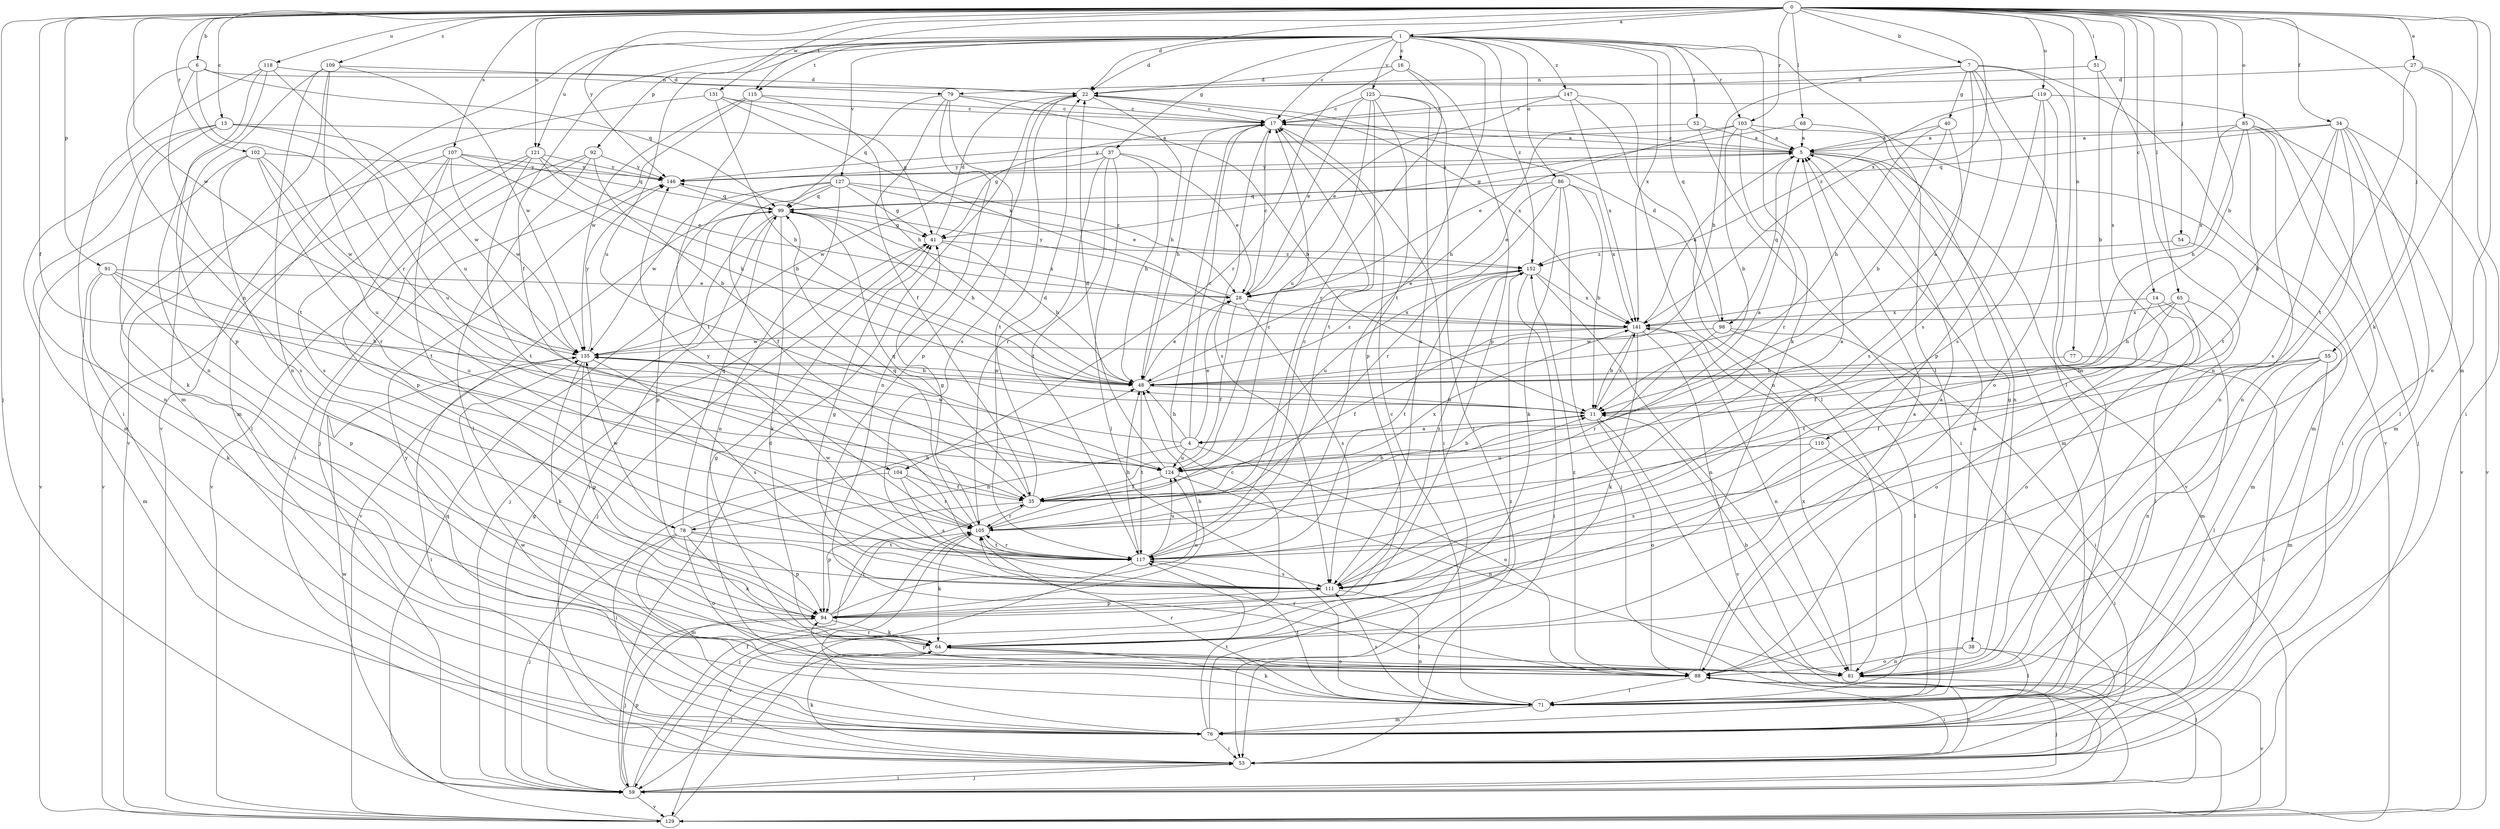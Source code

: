 strict digraph  {
0;
1;
4;
5;
6;
7;
11;
13;
14;
16;
17;
22;
27;
28;
34;
35;
37;
38;
40;
41;
48;
51;
52;
53;
54;
55;
59;
64;
65;
68;
71;
76;
77;
78;
79;
81;
85;
86;
88;
91;
92;
94;
98;
99;
102;
103;
104;
105;
107;
109;
110;
111;
115;
117;
118;
119;
121;
124;
125;
127;
129;
131;
135;
141;
146;
147;
152;
0 -> 1  [label=a];
0 -> 6  [label=b];
0 -> 7  [label=b];
0 -> 11  [label=b];
0 -> 13  [label=c];
0 -> 14  [label=c];
0 -> 22  [label=d];
0 -> 27  [label=e];
0 -> 34  [label=f];
0 -> 35  [label=f];
0 -> 51  [label=i];
0 -> 54  [label=j];
0 -> 55  [label=j];
0 -> 59  [label=j];
0 -> 64  [label=k];
0 -> 65  [label=l];
0 -> 68  [label=l];
0 -> 76  [label=m];
0 -> 77  [label=n];
0 -> 85  [label=o];
0 -> 91  [label=p];
0 -> 102  [label=r];
0 -> 103  [label=r];
0 -> 107  [label=s];
0 -> 109  [label=s];
0 -> 110  [label=s];
0 -> 115  [label=t];
0 -> 118  [label=u];
0 -> 119  [label=u];
0 -> 121  [label=u];
0 -> 131  [label=w];
0 -> 135  [label=w];
0 -> 141  [label=x];
0 -> 146  [label=y];
1 -> 16  [label=c];
1 -> 17  [label=c];
1 -> 22  [label=d];
1 -> 35  [label=f];
1 -> 37  [label=g];
1 -> 52  [label=i];
1 -> 64  [label=k];
1 -> 71  [label=l];
1 -> 86  [label=o];
1 -> 92  [label=p];
1 -> 98  [label=q];
1 -> 103  [label=r];
1 -> 115  [label=t];
1 -> 117  [label=t];
1 -> 121  [label=u];
1 -> 124  [label=u];
1 -> 125  [label=v];
1 -> 127  [label=v];
1 -> 129  [label=v];
1 -> 141  [label=x];
1 -> 147  [label=z];
1 -> 152  [label=z];
4 -> 17  [label=c];
4 -> 28  [label=e];
4 -> 48  [label=h];
4 -> 78  [label=n];
4 -> 88  [label=o];
4 -> 124  [label=u];
4 -> 135  [label=w];
5 -> 17  [label=c];
5 -> 38  [label=g];
5 -> 76  [label=m];
5 -> 98  [label=q];
5 -> 129  [label=v];
5 -> 146  [label=y];
6 -> 78  [label=n];
6 -> 79  [label=n];
6 -> 99  [label=q];
6 -> 104  [label=r];
6 -> 117  [label=t];
7 -> 4  [label=a];
7 -> 40  [label=g];
7 -> 48  [label=h];
7 -> 71  [label=l];
7 -> 79  [label=n];
7 -> 81  [label=n];
7 -> 111  [label=s];
7 -> 129  [label=v];
11 -> 4  [label=a];
11 -> 59  [label=j];
11 -> 88  [label=o];
11 -> 141  [label=x];
13 -> 5  [label=a];
13 -> 64  [label=k];
13 -> 76  [label=m];
13 -> 81  [label=n];
13 -> 124  [label=u];
13 -> 135  [label=w];
14 -> 76  [label=m];
14 -> 88  [label=o];
14 -> 117  [label=t];
14 -> 141  [label=x];
16 -> 22  [label=d];
16 -> 94  [label=p];
16 -> 104  [label=r];
16 -> 105  [label=r];
17 -> 5  [label=a];
17 -> 41  [label=g];
17 -> 48  [label=h];
17 -> 53  [label=i];
17 -> 111  [label=s];
22 -> 17  [label=c];
22 -> 48  [label=h];
22 -> 94  [label=p];
22 -> 117  [label=t];
22 -> 141  [label=x];
27 -> 22  [label=d];
27 -> 53  [label=i];
27 -> 88  [label=o];
27 -> 117  [label=t];
28 -> 17  [label=c];
28 -> 35  [label=f];
28 -> 111  [label=s];
28 -> 141  [label=x];
28 -> 146  [label=y];
34 -> 5  [label=a];
34 -> 11  [label=b];
34 -> 71  [label=l];
34 -> 76  [label=m];
34 -> 81  [label=n];
34 -> 99  [label=q];
34 -> 111  [label=s];
34 -> 129  [label=v];
35 -> 11  [label=b];
35 -> 22  [label=d];
35 -> 94  [label=p];
35 -> 99  [label=q];
35 -> 105  [label=r];
35 -> 141  [label=x];
37 -> 28  [label=e];
37 -> 48  [label=h];
37 -> 71  [label=l];
37 -> 105  [label=r];
37 -> 117  [label=t];
37 -> 135  [label=w];
37 -> 146  [label=y];
38 -> 59  [label=j];
38 -> 71  [label=l];
38 -> 81  [label=n];
38 -> 88  [label=o];
40 -> 5  [label=a];
40 -> 11  [label=b];
40 -> 48  [label=h];
40 -> 111  [label=s];
41 -> 22  [label=d];
41 -> 48  [label=h];
41 -> 59  [label=j];
41 -> 152  [label=z];
48 -> 11  [label=b];
48 -> 28  [label=e];
48 -> 117  [label=t];
48 -> 135  [label=w];
48 -> 152  [label=z];
51 -> 11  [label=b];
51 -> 22  [label=d];
51 -> 81  [label=n];
52 -> 5  [label=a];
52 -> 48  [label=h];
52 -> 53  [label=i];
53 -> 59  [label=j];
53 -> 64  [label=k];
53 -> 88  [label=o];
54 -> 76  [label=m];
54 -> 152  [label=z];
55 -> 35  [label=f];
55 -> 48  [label=h];
55 -> 71  [label=l];
55 -> 76  [label=m];
55 -> 81  [label=n];
59 -> 22  [label=d];
59 -> 35  [label=f];
59 -> 41  [label=g];
59 -> 53  [label=i];
59 -> 94  [label=p];
59 -> 129  [label=v];
59 -> 135  [label=w];
64 -> 5  [label=a];
64 -> 59  [label=j];
64 -> 81  [label=n];
64 -> 88  [label=o];
65 -> 35  [label=f];
65 -> 48  [label=h];
65 -> 71  [label=l];
65 -> 88  [label=o];
65 -> 141  [label=x];
68 -> 5  [label=a];
68 -> 41  [label=g];
68 -> 76  [label=m];
71 -> 5  [label=a];
71 -> 17  [label=c];
71 -> 64  [label=k];
71 -> 76  [label=m];
71 -> 105  [label=r];
71 -> 111  [label=s];
71 -> 117  [label=t];
76 -> 53  [label=i];
76 -> 105  [label=r];
76 -> 117  [label=t];
76 -> 135  [label=w];
76 -> 146  [label=y];
76 -> 152  [label=z];
77 -> 48  [label=h];
77 -> 53  [label=i];
78 -> 48  [label=h];
78 -> 59  [label=j];
78 -> 64  [label=k];
78 -> 76  [label=m];
78 -> 88  [label=o];
78 -> 94  [label=p];
78 -> 99  [label=q];
78 -> 117  [label=t];
78 -> 135  [label=w];
79 -> 11  [label=b];
79 -> 17  [label=c];
79 -> 35  [label=f];
79 -> 81  [label=n];
79 -> 99  [label=q];
79 -> 111  [label=s];
81 -> 11  [label=b];
81 -> 129  [label=v];
81 -> 141  [label=x];
85 -> 5  [label=a];
85 -> 48  [label=h];
85 -> 53  [label=i];
85 -> 81  [label=n];
85 -> 117  [label=t];
85 -> 129  [label=v];
85 -> 141  [label=x];
86 -> 11  [label=b];
86 -> 28  [label=e];
86 -> 59  [label=j];
86 -> 64  [label=k];
86 -> 99  [label=q];
86 -> 105  [label=r];
86 -> 141  [label=x];
88 -> 5  [label=a];
88 -> 41  [label=g];
88 -> 53  [label=i];
88 -> 59  [label=j];
88 -> 71  [label=l];
88 -> 94  [label=p];
88 -> 105  [label=r];
88 -> 152  [label=z];
91 -> 11  [label=b];
91 -> 28  [label=e];
91 -> 64  [label=k];
91 -> 76  [label=m];
91 -> 94  [label=p];
91 -> 124  [label=u];
92 -> 11  [label=b];
92 -> 53  [label=i];
92 -> 71  [label=l];
92 -> 129  [label=v];
92 -> 146  [label=y];
94 -> 48  [label=h];
94 -> 59  [label=j];
94 -> 64  [label=k];
94 -> 105  [label=r];
94 -> 124  [label=u];
98 -> 22  [label=d];
98 -> 53  [label=i];
98 -> 71  [label=l];
98 -> 105  [label=r];
98 -> 135  [label=w];
99 -> 41  [label=g];
99 -> 48  [label=h];
99 -> 53  [label=i];
99 -> 59  [label=j];
99 -> 64  [label=k];
99 -> 129  [label=v];
99 -> 141  [label=x];
102 -> 105  [label=r];
102 -> 111  [label=s];
102 -> 124  [label=u];
102 -> 129  [label=v];
102 -> 135  [label=w];
102 -> 146  [label=y];
103 -> 5  [label=a];
103 -> 11  [label=b];
103 -> 28  [label=e];
103 -> 81  [label=n];
103 -> 105  [label=r];
103 -> 146  [label=y];
104 -> 35  [label=f];
104 -> 53  [label=i];
104 -> 105  [label=r];
104 -> 111  [label=s];
105 -> 5  [label=a];
105 -> 17  [label=c];
105 -> 41  [label=g];
105 -> 59  [label=j];
105 -> 64  [label=k];
105 -> 99  [label=q];
105 -> 117  [label=t];
105 -> 146  [label=y];
107 -> 48  [label=h];
107 -> 71  [label=l];
107 -> 99  [label=q];
107 -> 111  [label=s];
107 -> 117  [label=t];
107 -> 135  [label=w];
107 -> 146  [label=y];
109 -> 22  [label=d];
109 -> 76  [label=m];
109 -> 81  [label=n];
109 -> 105  [label=r];
109 -> 129  [label=v];
109 -> 135  [label=w];
110 -> 53  [label=i];
110 -> 111  [label=s];
110 -> 124  [label=u];
111 -> 41  [label=g];
111 -> 71  [label=l];
111 -> 94  [label=p];
111 -> 152  [label=z];
115 -> 17  [label=c];
115 -> 48  [label=h];
115 -> 59  [label=j];
115 -> 117  [label=t];
115 -> 135  [label=w];
117 -> 17  [label=c];
117 -> 48  [label=h];
117 -> 105  [label=r];
117 -> 111  [label=s];
117 -> 124  [label=u];
117 -> 129  [label=v];
117 -> 135  [label=w];
118 -> 22  [label=d];
118 -> 53  [label=i];
118 -> 81  [label=n];
118 -> 94  [label=p];
118 -> 124  [label=u];
119 -> 17  [label=c];
119 -> 59  [label=j];
119 -> 88  [label=o];
119 -> 94  [label=p];
119 -> 111  [label=s];
119 -> 152  [label=z];
121 -> 28  [label=e];
121 -> 48  [label=h];
121 -> 94  [label=p];
121 -> 117  [label=t];
121 -> 129  [label=v];
121 -> 146  [label=y];
124 -> 5  [label=a];
124 -> 11  [label=b];
124 -> 22  [label=d];
124 -> 35  [label=f];
124 -> 81  [label=n];
125 -> 17  [label=c];
125 -> 28  [label=e];
125 -> 53  [label=i];
125 -> 94  [label=p];
125 -> 111  [label=s];
125 -> 117  [label=t];
125 -> 124  [label=u];
127 -> 28  [label=e];
127 -> 35  [label=f];
127 -> 41  [label=g];
127 -> 81  [label=n];
127 -> 94  [label=p];
127 -> 99  [label=q];
127 -> 135  [label=w];
127 -> 152  [label=z];
129 -> 17  [label=c];
129 -> 99  [label=q];
131 -> 17  [label=c];
131 -> 41  [label=g];
131 -> 48  [label=h];
131 -> 76  [label=m];
131 -> 141  [label=x];
135 -> 48  [label=h];
135 -> 53  [label=i];
135 -> 64  [label=k];
135 -> 94  [label=p];
135 -> 111  [label=s];
135 -> 146  [label=y];
141 -> 5  [label=a];
141 -> 11  [label=b];
141 -> 35  [label=f];
141 -> 64  [label=k];
141 -> 81  [label=n];
141 -> 129  [label=v];
141 -> 135  [label=w];
146 -> 5  [label=a];
146 -> 99  [label=q];
147 -> 17  [label=c];
147 -> 28  [label=e];
147 -> 71  [label=l];
147 -> 81  [label=n];
147 -> 141  [label=x];
152 -> 28  [label=e];
152 -> 53  [label=i];
152 -> 81  [label=n];
152 -> 117  [label=t];
152 -> 124  [label=u];
152 -> 141  [label=x];
}
